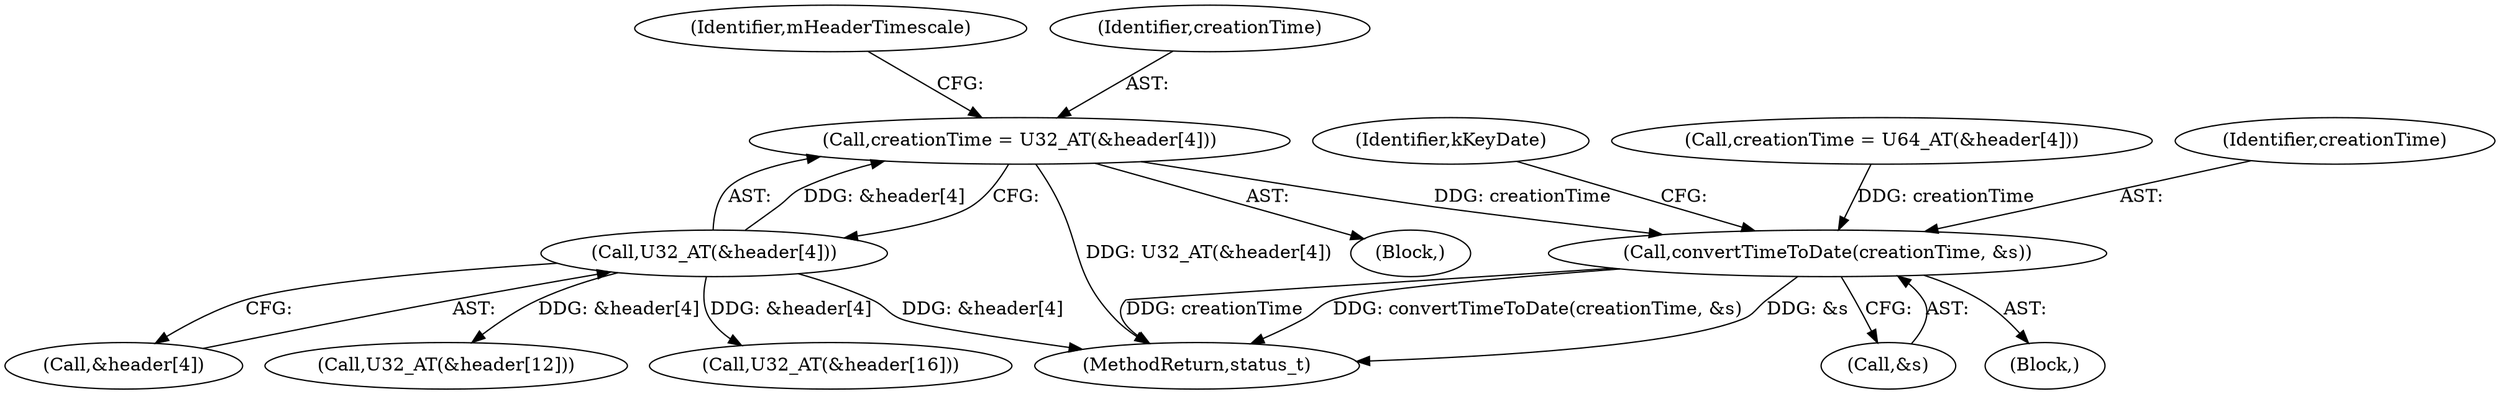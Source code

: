 digraph "0_Android_6fe85f7e15203e48df2cc3e8e1c4bc6ad49dc968@API" {
"1002417" [label="(Call,creationTime = U32_AT(&header[4]))"];
"1002419" [label="(Call,U32_AT(&header[4]))"];
"1002463" [label="(Call,convertTimeToDate(creationTime, &s))"];
"1002465" [label="(Call,&s)"];
"1002927" [label="(MethodReturn,status_t)"];
"1002420" [label="(Call,&header[4])"];
"1002425" [label="(Identifier,mHeaderTimescale)"];
"1002426" [label="(Call,U32_AT(&header[12]))"];
"1002434" [label="(Call,U32_AT(&header[16]))"];
"1002468" [label="(Identifier,kKeyDate)"];
"1002376" [label="(Call,creationTime = U64_AT(&header[4]))"];
"1002419" [label="(Call,U32_AT(&header[4]))"];
"1002418" [label="(Identifier,creationTime)"];
"1002416" [label="(Block,)"];
"1002464" [label="(Identifier,creationTime)"];
"1002337" [label="(Block,)"];
"1002463" [label="(Call,convertTimeToDate(creationTime, &s))"];
"1002417" [label="(Call,creationTime = U32_AT(&header[4]))"];
"1002417" -> "1002416"  [label="AST: "];
"1002417" -> "1002419"  [label="CFG: "];
"1002418" -> "1002417"  [label="AST: "];
"1002419" -> "1002417"  [label="AST: "];
"1002425" -> "1002417"  [label="CFG: "];
"1002417" -> "1002927"  [label="DDG: U32_AT(&header[4])"];
"1002419" -> "1002417"  [label="DDG: &header[4]"];
"1002417" -> "1002463"  [label="DDG: creationTime"];
"1002419" -> "1002420"  [label="CFG: "];
"1002420" -> "1002419"  [label="AST: "];
"1002419" -> "1002927"  [label="DDG: &header[4]"];
"1002419" -> "1002426"  [label="DDG: &header[4]"];
"1002419" -> "1002434"  [label="DDG: &header[4]"];
"1002463" -> "1002337"  [label="AST: "];
"1002463" -> "1002465"  [label="CFG: "];
"1002464" -> "1002463"  [label="AST: "];
"1002465" -> "1002463"  [label="AST: "];
"1002468" -> "1002463"  [label="CFG: "];
"1002463" -> "1002927"  [label="DDG: creationTime"];
"1002463" -> "1002927"  [label="DDG: convertTimeToDate(creationTime, &s)"];
"1002463" -> "1002927"  [label="DDG: &s"];
"1002376" -> "1002463"  [label="DDG: creationTime"];
}
